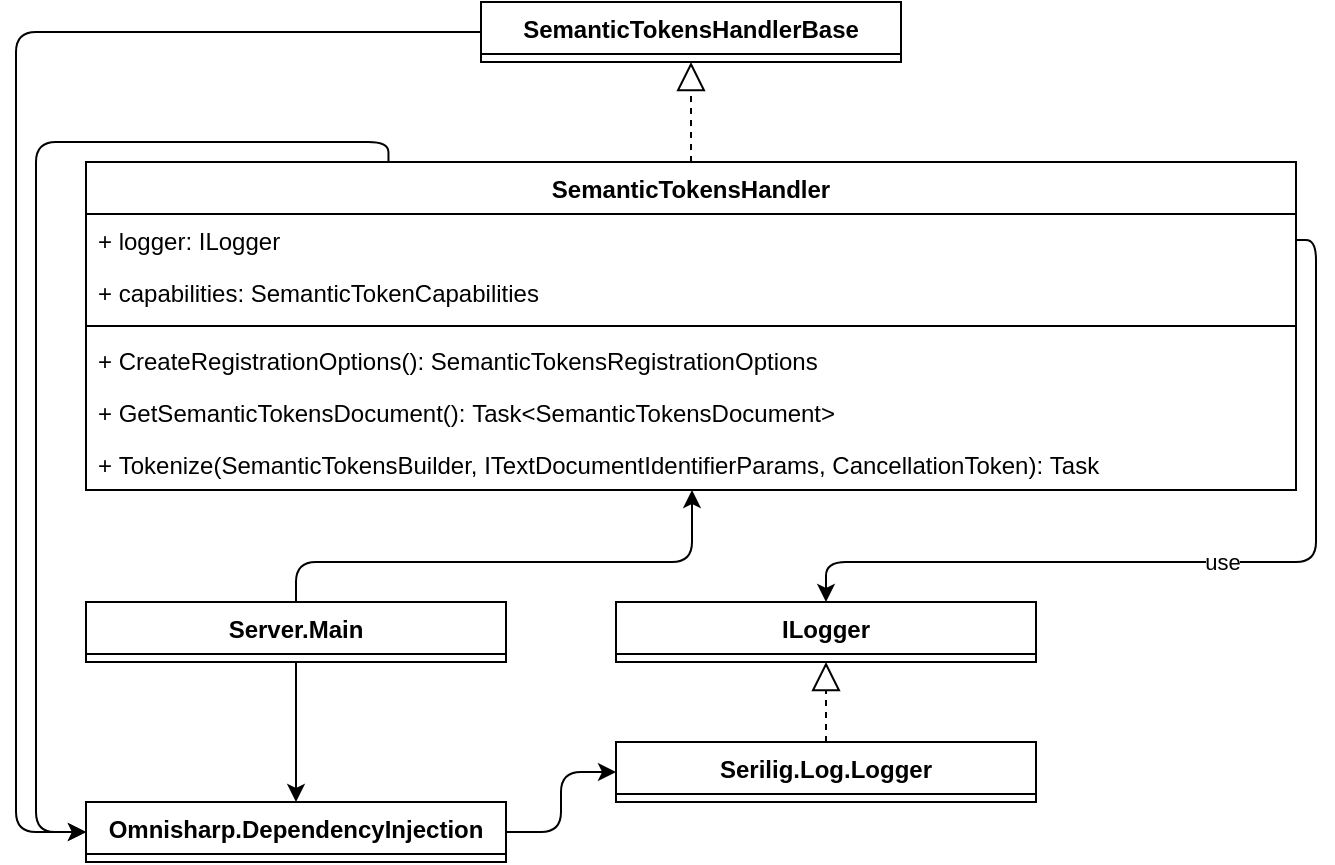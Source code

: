 <mxfile>
    <diagram id="aBlWVt4I5UjPpBRLtE5I" name="server">
        <mxGraphModel dx="1136" dy="603" grid="1" gridSize="10" guides="1" tooltips="1" connect="1" arrows="1" fold="1" page="1" pageScale="1" pageWidth="850" pageHeight="1100" math="0" shadow="0">
            <root>
                <mxCell id="0"/>
                <mxCell id="1" parent="0"/>
                <mxCell id="37" style="edgeStyle=orthogonalEdgeStyle;html=1;exitX=0;exitY=0.5;exitDx=0;exitDy=0;" parent="1" source="2" target="29" edge="1">
                    <mxGeometry relative="1" as="geometry">
                        <Array as="points">
                            <mxPoint x="160" y="345"/>
                            <mxPoint x="160" y="745"/>
                        </Array>
                    </mxGeometry>
                </mxCell>
                <mxCell id="2" value="SemanticTokensHandlerBase" style="swimlane;fontStyle=1;align=center;verticalAlign=top;childLayout=stackLayout;horizontal=1;startSize=26;horizontalStack=0;resizeParent=1;resizeParentMax=0;resizeLast=0;collapsible=1;marginBottom=0;" parent="1" vertex="1" collapsed="1">
                    <mxGeometry x="392.5" y="330" width="210" height="30" as="geometry">
                        <mxRectangle x="280" y="310" width="200" height="86" as="alternateBounds"/>
                    </mxGeometry>
                </mxCell>
                <mxCell id="3" value="+ field: type" style="text;strokeColor=none;fillColor=none;align=left;verticalAlign=top;spacingLeft=4;spacingRight=4;overflow=hidden;rotatable=0;points=[[0,0.5],[1,0.5]];portConstraint=eastwest;" parent="2" vertex="1">
                    <mxGeometry y="26" width="200" height="26" as="geometry"/>
                </mxCell>
                <mxCell id="4" value="" style="line;strokeWidth=1;fillColor=none;align=left;verticalAlign=middle;spacingTop=-1;spacingLeft=3;spacingRight=3;rotatable=0;labelPosition=right;points=[];portConstraint=eastwest;strokeColor=inherit;" parent="2" vertex="1">
                    <mxGeometry y="52" width="200" height="8" as="geometry"/>
                </mxCell>
                <mxCell id="5" value="+ method(type): type" style="text;strokeColor=none;fillColor=none;align=left;verticalAlign=top;spacingLeft=4;spacingRight=4;overflow=hidden;rotatable=0;points=[[0,0.5],[1,0.5]];portConstraint=eastwest;" parent="2" vertex="1">
                    <mxGeometry y="60" width="200" height="26" as="geometry"/>
                </mxCell>
                <mxCell id="36" style="edgeStyle=orthogonalEdgeStyle;html=1;exitX=0.25;exitY=0;exitDx=0;exitDy=0;" parent="1" source="6" target="29" edge="1">
                    <mxGeometry relative="1" as="geometry">
                        <Array as="points">
                            <mxPoint x="346" y="400"/>
                            <mxPoint x="170" y="400"/>
                            <mxPoint x="170" y="745"/>
                        </Array>
                    </mxGeometry>
                </mxCell>
                <mxCell id="6" value="SemanticTokensHandler" style="swimlane;fontStyle=1;align=center;verticalAlign=top;childLayout=stackLayout;horizontal=1;startSize=26;horizontalStack=0;resizeParent=1;resizeParentMax=0;resizeLast=0;collapsible=1;marginBottom=0;" parent="1" vertex="1">
                    <mxGeometry x="195" y="410" width="605" height="164" as="geometry">
                        <mxRectangle x="190" y="410" width="210" height="30" as="alternateBounds"/>
                    </mxGeometry>
                </mxCell>
                <mxCell id="7" value="+ logger: ILogger" style="text;strokeColor=none;fillColor=none;align=left;verticalAlign=top;spacingLeft=4;spacingRight=4;overflow=hidden;rotatable=0;points=[[0,0.5],[1,0.5]];portConstraint=eastwest;" parent="6" vertex="1">
                    <mxGeometry y="26" width="605" height="26" as="geometry"/>
                </mxCell>
                <mxCell id="23" value="+ capabilities: SemanticTokenCapabilities" style="text;strokeColor=none;fillColor=none;align=left;verticalAlign=top;spacingLeft=4;spacingRight=4;overflow=hidden;rotatable=0;points=[[0,0.5],[1,0.5]];portConstraint=eastwest;" parent="6" vertex="1">
                    <mxGeometry y="52" width="605" height="26" as="geometry"/>
                </mxCell>
                <mxCell id="8" value="" style="line;strokeWidth=1;fillColor=none;align=left;verticalAlign=middle;spacingTop=-1;spacingLeft=3;spacingRight=3;rotatable=0;labelPosition=right;points=[];portConstraint=eastwest;strokeColor=inherit;" parent="6" vertex="1">
                    <mxGeometry y="78" width="605" height="8" as="geometry"/>
                </mxCell>
                <mxCell id="9" value="+ CreateRegistrationOptions(): SemanticTokensRegistrationOptions" style="text;strokeColor=none;fillColor=none;align=left;verticalAlign=top;spacingLeft=4;spacingRight=4;overflow=hidden;rotatable=0;points=[[0,0.5],[1,0.5]];portConstraint=eastwest;" parent="6" vertex="1">
                    <mxGeometry y="86" width="605" height="26" as="geometry"/>
                </mxCell>
                <mxCell id="21" value="+ GetSemanticTokensDocument(): Task&lt;SemanticTokensDocument&gt;" style="text;strokeColor=none;fillColor=none;align=left;verticalAlign=top;spacingLeft=4;spacingRight=4;overflow=hidden;rotatable=0;points=[[0,0.5],[1,0.5]];portConstraint=eastwest;" parent="6" vertex="1">
                    <mxGeometry y="112" width="605" height="26" as="geometry"/>
                </mxCell>
                <mxCell id="22" value="+ Tokenize(SemanticTokensBuilder, ITextDocumentIdentifierParams, CancellationToken): Task" style="text;strokeColor=none;fillColor=none;align=left;verticalAlign=top;spacingLeft=4;spacingRight=4;overflow=hidden;rotatable=0;points=[[0,0.5],[1,0.5]];portConstraint=eastwest;" parent="6" vertex="1">
                    <mxGeometry y="138" width="605" height="26" as="geometry"/>
                </mxCell>
                <mxCell id="10" value="" style="endArrow=block;dashed=1;endFill=0;endSize=12;html=1;" parent="1" source="6" target="2" edge="1">
                    <mxGeometry width="160" relative="1" as="geometry">
                        <mxPoint x="210" y="550" as="sourcePoint"/>
                        <mxPoint x="370" y="550" as="targetPoint"/>
                    </mxGeometry>
                </mxCell>
                <mxCell id="15" style="edgeStyle=orthogonalEdgeStyle;html=1;exitX=0.5;exitY=0;exitDx=0;exitDy=0;" parent="1" source="11" target="6" edge="1">
                    <mxGeometry relative="1" as="geometry">
                        <Array as="points">
                            <mxPoint x="300" y="610"/>
                            <mxPoint x="498" y="610"/>
                        </Array>
                    </mxGeometry>
                </mxCell>
                <mxCell id="35" style="edgeStyle=orthogonalEdgeStyle;html=1;exitX=0.5;exitY=1;exitDx=0;exitDy=0;" parent="1" source="11" target="29" edge="1">
                    <mxGeometry relative="1" as="geometry"/>
                </mxCell>
                <mxCell id="11" value="Server.Main" style="swimlane;fontStyle=1;align=center;verticalAlign=top;childLayout=stackLayout;horizontal=1;startSize=26;horizontalStack=0;resizeParent=1;resizeParentMax=0;resizeLast=0;collapsible=1;marginBottom=0;" parent="1" vertex="1" collapsed="1">
                    <mxGeometry x="195" y="630" width="210" height="30" as="geometry">
                        <mxRectangle x="280" y="310" width="200" height="86" as="alternateBounds"/>
                    </mxGeometry>
                </mxCell>
                <mxCell id="12" value="+ field: type" style="text;strokeColor=none;fillColor=none;align=left;verticalAlign=top;spacingLeft=4;spacingRight=4;overflow=hidden;rotatable=0;points=[[0,0.5],[1,0.5]];portConstraint=eastwest;" parent="11" vertex="1">
                    <mxGeometry y="26" width="200" height="26" as="geometry"/>
                </mxCell>
                <mxCell id="13" value="" style="line;strokeWidth=1;fillColor=none;align=left;verticalAlign=middle;spacingTop=-1;spacingLeft=3;spacingRight=3;rotatable=0;labelPosition=right;points=[];portConstraint=eastwest;strokeColor=inherit;" parent="11" vertex="1">
                    <mxGeometry y="52" width="200" height="8" as="geometry"/>
                </mxCell>
                <mxCell id="14" value="+ method(type): type" style="text;strokeColor=none;fillColor=none;align=left;verticalAlign=top;spacingLeft=4;spacingRight=4;overflow=hidden;rotatable=0;points=[[0,0.5],[1,0.5]];portConstraint=eastwest;" parent="11" vertex="1">
                    <mxGeometry y="60" width="200" height="26" as="geometry"/>
                </mxCell>
                <mxCell id="16" value="ILogger" style="swimlane;fontStyle=1;align=center;verticalAlign=top;childLayout=stackLayout;horizontal=1;startSize=26;horizontalStack=0;resizeParent=1;resizeParentMax=0;resizeLast=0;collapsible=1;marginBottom=0;" parent="1" vertex="1" collapsed="1">
                    <mxGeometry x="460" y="630" width="210" height="30" as="geometry">
                        <mxRectangle x="280" y="310" width="200" height="86" as="alternateBounds"/>
                    </mxGeometry>
                </mxCell>
                <mxCell id="17" value="+ field: type" style="text;strokeColor=none;fillColor=none;align=left;verticalAlign=top;spacingLeft=4;spacingRight=4;overflow=hidden;rotatable=0;points=[[0,0.5],[1,0.5]];portConstraint=eastwest;" parent="16" vertex="1">
                    <mxGeometry y="26" width="200" height="26" as="geometry"/>
                </mxCell>
                <mxCell id="18" value="" style="line;strokeWidth=1;fillColor=none;align=left;verticalAlign=middle;spacingTop=-1;spacingLeft=3;spacingRight=3;rotatable=0;labelPosition=right;points=[];portConstraint=eastwest;strokeColor=inherit;" parent="16" vertex="1">
                    <mxGeometry y="52" width="200" height="8" as="geometry"/>
                </mxCell>
                <mxCell id="19" value="+ method(type): type" style="text;strokeColor=none;fillColor=none;align=left;verticalAlign=top;spacingLeft=4;spacingRight=4;overflow=hidden;rotatable=0;points=[[0,0.5],[1,0.5]];portConstraint=eastwest;" parent="16" vertex="1">
                    <mxGeometry y="60" width="200" height="26" as="geometry"/>
                </mxCell>
                <mxCell id="20" value="use" style="edgeStyle=orthogonalEdgeStyle;html=1;exitX=1;exitY=0.5;exitDx=0;exitDy=0;" parent="1" source="7" target="16" edge="1">
                    <mxGeometry relative="1" as="geometry">
                        <Array as="points">
                            <mxPoint x="810" y="449"/>
                            <mxPoint x="810" y="610"/>
                            <mxPoint x="565" y="610"/>
                        </Array>
                    </mxGeometry>
                </mxCell>
                <mxCell id="24" value="Serilig.Log.Logger" style="swimlane;fontStyle=1;align=center;verticalAlign=top;childLayout=stackLayout;horizontal=1;startSize=26;horizontalStack=0;resizeParent=1;resizeParentMax=0;resizeLast=0;collapsible=1;marginBottom=0;" parent="1" vertex="1" collapsed="1">
                    <mxGeometry x="460" y="700" width="210" height="30" as="geometry">
                        <mxRectangle x="280" y="310" width="200" height="86" as="alternateBounds"/>
                    </mxGeometry>
                </mxCell>
                <mxCell id="25" value="+ field: type" style="text;strokeColor=none;fillColor=none;align=left;verticalAlign=top;spacingLeft=4;spacingRight=4;overflow=hidden;rotatable=0;points=[[0,0.5],[1,0.5]];portConstraint=eastwest;" parent="24" vertex="1">
                    <mxGeometry y="26" width="200" height="26" as="geometry"/>
                </mxCell>
                <mxCell id="26" value="" style="line;strokeWidth=1;fillColor=none;align=left;verticalAlign=middle;spacingTop=-1;spacingLeft=3;spacingRight=3;rotatable=0;labelPosition=right;points=[];portConstraint=eastwest;strokeColor=inherit;" parent="24" vertex="1">
                    <mxGeometry y="52" width="200" height="8" as="geometry"/>
                </mxCell>
                <mxCell id="27" value="+ method(type): type" style="text;strokeColor=none;fillColor=none;align=left;verticalAlign=top;spacingLeft=4;spacingRight=4;overflow=hidden;rotatable=0;points=[[0,0.5],[1,0.5]];portConstraint=eastwest;" parent="24" vertex="1">
                    <mxGeometry y="60" width="200" height="26" as="geometry"/>
                </mxCell>
                <mxCell id="28" value="" style="endArrow=block;dashed=1;endFill=0;endSize=12;html=1;" parent="1" source="24" target="16" edge="1">
                    <mxGeometry width="160" relative="1" as="geometry">
                        <mxPoint x="507.5" y="420" as="sourcePoint"/>
                        <mxPoint x="507.5" y="370" as="targetPoint"/>
                    </mxGeometry>
                </mxCell>
                <mxCell id="33" style="edgeStyle=orthogonalEdgeStyle;html=1;exitX=1;exitY=0.5;exitDx=0;exitDy=0;" parent="1" source="29" target="24" edge="1">
                    <mxGeometry relative="1" as="geometry"/>
                </mxCell>
                <mxCell id="29" value="Omnisharp.DependencyInjection" style="swimlane;fontStyle=1;align=center;verticalAlign=top;childLayout=stackLayout;horizontal=1;startSize=26;horizontalStack=0;resizeParent=1;resizeParentMax=0;resizeLast=0;collapsible=1;marginBottom=0;" parent="1" vertex="1" collapsed="1">
                    <mxGeometry x="195" y="730" width="210" height="30" as="geometry">
                        <mxRectangle x="280" y="310" width="200" height="86" as="alternateBounds"/>
                    </mxGeometry>
                </mxCell>
                <mxCell id="30" value="+ field: type" style="text;strokeColor=none;fillColor=none;align=left;verticalAlign=top;spacingLeft=4;spacingRight=4;overflow=hidden;rotatable=0;points=[[0,0.5],[1,0.5]];portConstraint=eastwest;" parent="29" vertex="1">
                    <mxGeometry y="26" width="200" height="26" as="geometry"/>
                </mxCell>
                <mxCell id="31" value="" style="line;strokeWidth=1;fillColor=none;align=left;verticalAlign=middle;spacingTop=-1;spacingLeft=3;spacingRight=3;rotatable=0;labelPosition=right;points=[];portConstraint=eastwest;strokeColor=inherit;" parent="29" vertex="1">
                    <mxGeometry y="52" width="200" height="8" as="geometry"/>
                </mxCell>
                <mxCell id="32" value="+ method(type): type" style="text;strokeColor=none;fillColor=none;align=left;verticalAlign=top;spacingLeft=4;spacingRight=4;overflow=hidden;rotatable=0;points=[[0,0.5],[1,0.5]];portConstraint=eastwest;" parent="29" vertex="1">
                    <mxGeometry y="60" width="200" height="26" as="geometry"/>
                </mxCell>
            </root>
        </mxGraphModel>
    </diagram>
    <diagram id="KsTVqhw606bnXEXugC_U" name="client">
        <mxGraphModel dx="783" dy="392" grid="1" gridSize="10" guides="1" tooltips="1" connect="1" arrows="1" fold="1" page="1" pageScale="1" pageWidth="850" pageHeight="1100" math="0" shadow="0">
            <root>
                <mxCell id="0"/>
                <mxCell id="1" parent="0"/>
                <mxCell id="5h8z5KrqR7GJgqfAUA-k-1" value="extension.ts" style="swimlane;fontStyle=1;align=center;verticalAlign=top;childLayout=stackLayout;horizontal=1;startSize=26;horizontalStack=0;resizeParent=1;resizeParentMax=0;resizeLast=0;collapsible=1;marginBottom=0;" vertex="1" parent="1">
                    <mxGeometry x="240" y="267" width="260" height="112" as="geometry"/>
                </mxCell>
                <mxCell id="5h8z5KrqR7GJgqfAUA-k-2" value="- client: LanguageClient" style="text;strokeColor=none;fillColor=none;align=left;verticalAlign=top;spacingLeft=4;spacingRight=4;overflow=hidden;rotatable=0;points=[[0,0.5],[1,0.5]];portConstraint=eastwest;" vertex="1" parent="5h8z5KrqR7GJgqfAUA-k-1">
                    <mxGeometry y="26" width="260" height="26" as="geometry"/>
                </mxCell>
                <mxCell id="5h8z5KrqR7GJgqfAUA-k-3" value="" style="line;strokeWidth=1;fillColor=none;align=left;verticalAlign=middle;spacingTop=-1;spacingLeft=3;spacingRight=3;rotatable=0;labelPosition=right;points=[];portConstraint=eastwest;strokeColor=inherit;" vertex="1" parent="5h8z5KrqR7GJgqfAUA-k-1">
                    <mxGeometry y="52" width="260" height="8" as="geometry"/>
                </mxCell>
                <mxCell id="5h8z5KrqR7GJgqfAUA-k-4" value="+ activate(ExtensionContext): unit" style="text;strokeColor=none;fillColor=none;align=left;verticalAlign=top;spacingLeft=4;spacingRight=4;overflow=hidden;rotatable=0;points=[[0,0.5],[1,0.5]];portConstraint=eastwest;" vertex="1" parent="5h8z5KrqR7GJgqfAUA-k-1">
                    <mxGeometry y="60" width="260" height="26" as="geometry"/>
                </mxCell>
                <mxCell id="5h8z5KrqR7GJgqfAUA-k-5" value="+ deactivate(): Promise&lt;void&gt;" style="text;strokeColor=none;fillColor=none;align=left;verticalAlign=top;spacingLeft=4;spacingRight=4;overflow=hidden;rotatable=0;points=[[0,0.5],[1,0.5]];portConstraint=eastwest;" vertex="1" parent="5h8z5KrqR7GJgqfAUA-k-1">
                    <mxGeometry y="86" width="260" height="26" as="geometry"/>
                </mxCell>
                <mxCell id="5h8z5KrqR7GJgqfAUA-k-6" value="LanguageClient" style="swimlane;fontStyle=1;align=center;verticalAlign=top;childLayout=stackLayout;horizontal=1;startSize=26;horizontalStack=0;resizeParent=1;resizeParentMax=0;resizeLast=0;collapsible=1;marginBottom=0;" vertex="1" collapsed="1" parent="1">
                    <mxGeometry x="40" y="242" width="140" height="30" as="geometry">
                        <mxRectangle x="490" y="290" width="260" height="112" as="alternateBounds"/>
                    </mxGeometry>
                </mxCell>
                <mxCell id="5h8z5KrqR7GJgqfAUA-k-7" value="- client: LanguageClient" style="text;strokeColor=none;fillColor=none;align=left;verticalAlign=top;spacingLeft=4;spacingRight=4;overflow=hidden;rotatable=0;points=[[0,0.5],[1,0.5]];portConstraint=eastwest;" vertex="1" parent="5h8z5KrqR7GJgqfAUA-k-6">
                    <mxGeometry y="26" width="260" height="26" as="geometry"/>
                </mxCell>
                <mxCell id="5h8z5KrqR7GJgqfAUA-k-8" value="" style="line;strokeWidth=1;fillColor=none;align=left;verticalAlign=middle;spacingTop=-1;spacingLeft=3;spacingRight=3;rotatable=0;labelPosition=right;points=[];portConstraint=eastwest;strokeColor=inherit;" vertex="1" parent="5h8z5KrqR7GJgqfAUA-k-6">
                    <mxGeometry y="52" width="260" height="8" as="geometry"/>
                </mxCell>
                <mxCell id="5h8z5KrqR7GJgqfAUA-k-9" value="+ activate(ExtensionContext): unit" style="text;strokeColor=none;fillColor=none;align=left;verticalAlign=top;spacingLeft=4;spacingRight=4;overflow=hidden;rotatable=0;points=[[0,0.5],[1,0.5]];portConstraint=eastwest;" vertex="1" parent="5h8z5KrqR7GJgqfAUA-k-6">
                    <mxGeometry y="60" width="260" height="26" as="geometry"/>
                </mxCell>
                <mxCell id="5h8z5KrqR7GJgqfAUA-k-10" value="+ deactivate(): Promise&lt;void&gt;" style="text;strokeColor=none;fillColor=none;align=left;verticalAlign=top;spacingLeft=4;spacingRight=4;overflow=hidden;rotatable=0;points=[[0,0.5],[1,0.5]];portConstraint=eastwest;" vertex="1" parent="5h8z5KrqR7GJgqfAUA-k-6">
                    <mxGeometry y="86" width="260" height="26" as="geometry"/>
                </mxCell>
                <mxCell id="5h8z5KrqR7GJgqfAUA-k-11" value="LanguageClientOptions" style="swimlane;fontStyle=1;align=center;verticalAlign=top;childLayout=stackLayout;horizontal=1;startSize=26;horizontalStack=0;resizeParent=1;resizeParentMax=0;resizeLast=0;collapsible=1;marginBottom=0;" vertex="1" collapsed="1" parent="1">
                    <mxGeometry x="40" y="282" width="140" height="30" as="geometry">
                        <mxRectangle x="490" y="290" width="260" height="112" as="alternateBounds"/>
                    </mxGeometry>
                </mxCell>
                <mxCell id="5h8z5KrqR7GJgqfAUA-k-12" value="- client: LanguageClient" style="text;strokeColor=none;fillColor=none;align=left;verticalAlign=top;spacingLeft=4;spacingRight=4;overflow=hidden;rotatable=0;points=[[0,0.5],[1,0.5]];portConstraint=eastwest;" vertex="1" parent="5h8z5KrqR7GJgqfAUA-k-11">
                    <mxGeometry y="26" width="260" height="26" as="geometry"/>
                </mxCell>
                <mxCell id="5h8z5KrqR7GJgqfAUA-k-13" value="" style="line;strokeWidth=1;fillColor=none;align=left;verticalAlign=middle;spacingTop=-1;spacingLeft=3;spacingRight=3;rotatable=0;labelPosition=right;points=[];portConstraint=eastwest;strokeColor=inherit;" vertex="1" parent="5h8z5KrqR7GJgqfAUA-k-11">
                    <mxGeometry y="52" width="260" height="8" as="geometry"/>
                </mxCell>
                <mxCell id="5h8z5KrqR7GJgqfAUA-k-14" value="+ activate(ExtensionContext): unit" style="text;strokeColor=none;fillColor=none;align=left;verticalAlign=top;spacingLeft=4;spacingRight=4;overflow=hidden;rotatable=0;points=[[0,0.5],[1,0.5]];portConstraint=eastwest;" vertex="1" parent="5h8z5KrqR7GJgqfAUA-k-11">
                    <mxGeometry y="60" width="260" height="26" as="geometry"/>
                </mxCell>
                <mxCell id="5h8z5KrqR7GJgqfAUA-k-15" value="+ deactivate(): Promise&lt;void&gt;" style="text;strokeColor=none;fillColor=none;align=left;verticalAlign=top;spacingLeft=4;spacingRight=4;overflow=hidden;rotatable=0;points=[[0,0.5],[1,0.5]];portConstraint=eastwest;" vertex="1" parent="5h8z5KrqR7GJgqfAUA-k-11">
                    <mxGeometry y="86" width="260" height="26" as="geometry"/>
                </mxCell>
                <mxCell id="5h8z5KrqR7GJgqfAUA-k-16" value="ServerOptions" style="swimlane;fontStyle=1;align=center;verticalAlign=top;childLayout=stackLayout;horizontal=1;startSize=26;horizontalStack=0;resizeParent=1;resizeParentMax=0;resizeLast=0;collapsible=1;marginBottom=0;" vertex="1" collapsed="1" parent="1">
                    <mxGeometry x="40" y="322" width="140" height="30" as="geometry">
                        <mxRectangle x="490" y="290" width="260" height="112" as="alternateBounds"/>
                    </mxGeometry>
                </mxCell>
                <mxCell id="5h8z5KrqR7GJgqfAUA-k-17" value="- client: LanguageClient" style="text;strokeColor=none;fillColor=none;align=left;verticalAlign=top;spacingLeft=4;spacingRight=4;overflow=hidden;rotatable=0;points=[[0,0.5],[1,0.5]];portConstraint=eastwest;" vertex="1" parent="5h8z5KrqR7GJgqfAUA-k-16">
                    <mxGeometry y="26" width="260" height="26" as="geometry"/>
                </mxCell>
                <mxCell id="5h8z5KrqR7GJgqfAUA-k-18" value="" style="line;strokeWidth=1;fillColor=none;align=left;verticalAlign=middle;spacingTop=-1;spacingLeft=3;spacingRight=3;rotatable=0;labelPosition=right;points=[];portConstraint=eastwest;strokeColor=inherit;" vertex="1" parent="5h8z5KrqR7GJgqfAUA-k-16">
                    <mxGeometry y="52" width="260" height="8" as="geometry"/>
                </mxCell>
                <mxCell id="5h8z5KrqR7GJgqfAUA-k-19" value="+ activate(ExtensionContext): unit" style="text;strokeColor=none;fillColor=none;align=left;verticalAlign=top;spacingLeft=4;spacingRight=4;overflow=hidden;rotatable=0;points=[[0,0.5],[1,0.5]];portConstraint=eastwest;" vertex="1" parent="5h8z5KrqR7GJgqfAUA-k-16">
                    <mxGeometry y="60" width="260" height="26" as="geometry"/>
                </mxCell>
                <mxCell id="5h8z5KrqR7GJgqfAUA-k-20" value="+ deactivate(): Promise&lt;void&gt;" style="text;strokeColor=none;fillColor=none;align=left;verticalAlign=top;spacingLeft=4;spacingRight=4;overflow=hidden;rotatable=0;points=[[0,0.5],[1,0.5]];portConstraint=eastwest;" vertex="1" parent="5h8z5KrqR7GJgqfAUA-k-16">
                    <mxGeometry y="86" width="260" height="26" as="geometry"/>
                </mxCell>
                <mxCell id="5h8z5KrqR7GJgqfAUA-k-21" value="Trace" style="swimlane;fontStyle=1;align=center;verticalAlign=top;childLayout=stackLayout;horizontal=1;startSize=26;horizontalStack=0;resizeParent=1;resizeParentMax=0;resizeLast=0;collapsible=1;marginBottom=0;" vertex="1" collapsed="1" parent="1">
                    <mxGeometry x="40" y="362" width="140" height="30" as="geometry">
                        <mxRectangle x="490" y="290" width="260" height="112" as="alternateBounds"/>
                    </mxGeometry>
                </mxCell>
                <mxCell id="5h8z5KrqR7GJgqfAUA-k-22" value="- client: LanguageClient" style="text;strokeColor=none;fillColor=none;align=left;verticalAlign=top;spacingLeft=4;spacingRight=4;overflow=hidden;rotatable=0;points=[[0,0.5],[1,0.5]];portConstraint=eastwest;" vertex="1" parent="5h8z5KrqR7GJgqfAUA-k-21">
                    <mxGeometry y="26" width="260" height="26" as="geometry"/>
                </mxCell>
                <mxCell id="5h8z5KrqR7GJgqfAUA-k-23" value="" style="line;strokeWidth=1;fillColor=none;align=left;verticalAlign=middle;spacingTop=-1;spacingLeft=3;spacingRight=3;rotatable=0;labelPosition=right;points=[];portConstraint=eastwest;strokeColor=inherit;" vertex="1" parent="5h8z5KrqR7GJgqfAUA-k-21">
                    <mxGeometry y="52" width="260" height="8" as="geometry"/>
                </mxCell>
                <mxCell id="5h8z5KrqR7GJgqfAUA-k-24" value="+ activate(ExtensionContext): unit" style="text;strokeColor=none;fillColor=none;align=left;verticalAlign=top;spacingLeft=4;spacingRight=4;overflow=hidden;rotatable=0;points=[[0,0.5],[1,0.5]];portConstraint=eastwest;" vertex="1" parent="5h8z5KrqR7GJgqfAUA-k-21">
                    <mxGeometry y="60" width="260" height="26" as="geometry"/>
                </mxCell>
                <mxCell id="5h8z5KrqR7GJgqfAUA-k-25" value="+ deactivate(): Promise&lt;void&gt;" style="text;strokeColor=none;fillColor=none;align=left;verticalAlign=top;spacingLeft=4;spacingRight=4;overflow=hidden;rotatable=0;points=[[0,0.5],[1,0.5]];portConstraint=eastwest;" vertex="1" parent="5h8z5KrqR7GJgqfAUA-k-21">
                    <mxGeometry y="86" width="260" height="26" as="geometry"/>
                </mxCell>
                <mxCell id="5h8z5KrqR7GJgqfAUA-k-26" value="abstract-extension" style="swimlane;fontStyle=1;align=center;verticalAlign=top;childLayout=stackLayout;horizontal=1;startSize=26;horizontalStack=0;resizeParent=1;resizeParentMax=0;resizeLast=0;collapsible=1;marginBottom=0;" vertex="1" parent="1">
                    <mxGeometry x="240" y="135" width="260" height="86" as="geometry"/>
                </mxCell>
                <mxCell id="5h8z5KrqR7GJgqfAUA-k-28" value="" style="line;strokeWidth=1;fillColor=none;align=left;verticalAlign=middle;spacingTop=-1;spacingLeft=3;spacingRight=3;rotatable=0;labelPosition=right;points=[];portConstraint=eastwest;strokeColor=inherit;" vertex="1" parent="5h8z5KrqR7GJgqfAUA-k-26">
                    <mxGeometry y="26" width="260" height="8" as="geometry"/>
                </mxCell>
                <mxCell id="5h8z5KrqR7GJgqfAUA-k-29" value="+ activate(ExtensionContext): unit" style="text;strokeColor=none;fillColor=none;align=left;verticalAlign=top;spacingLeft=4;spacingRight=4;overflow=hidden;rotatable=0;points=[[0,0.5],[1,0.5]];portConstraint=eastwest;" vertex="1" parent="5h8z5KrqR7GJgqfAUA-k-26">
                    <mxGeometry y="34" width="260" height="26" as="geometry"/>
                </mxCell>
                <mxCell id="5h8z5KrqR7GJgqfAUA-k-30" value="+ deactivate(): Promise&lt;void&gt;" style="text;strokeColor=none;fillColor=none;align=left;verticalAlign=top;spacingLeft=4;spacingRight=4;overflow=hidden;rotatable=0;points=[[0,0.5],[1,0.5]];portConstraint=eastwest;" vertex="1" parent="5h8z5KrqR7GJgqfAUA-k-26">
                    <mxGeometry y="60" width="260" height="26" as="geometry"/>
                </mxCell>
                <mxCell id="5h8z5KrqR7GJgqfAUA-k-31" value="" style="endArrow=block;dashed=1;endFill=0;endSize=12;html=1;" edge="1" parent="1" source="5h8z5KrqR7GJgqfAUA-k-1" target="5h8z5KrqR7GJgqfAUA-k-26">
                    <mxGeometry width="160" relative="1" as="geometry">
                        <mxPoint x="110" y="215" as="sourcePoint"/>
                        <mxPoint x="270" y="215" as="targetPoint"/>
                    </mxGeometry>
                </mxCell>
                <mxCell id="5h8z5KrqR7GJgqfAUA-k-32" value="Use" style="endArrow=open;endSize=12;dashed=1;html=1;" edge="1" parent="1" source="5h8z5KrqR7GJgqfAUA-k-6" target="5h8z5KrqR7GJgqfAUA-k-1">
                    <mxGeometry width="160" relative="1" as="geometry">
                        <mxPoint x="140" y="430" as="sourcePoint"/>
                        <mxPoint x="300" y="430" as="targetPoint"/>
                    </mxGeometry>
                </mxCell>
                <mxCell id="5h8z5KrqR7GJgqfAUA-k-33" value="Use" style="endArrow=open;endSize=12;dashed=1;html=1;" edge="1" parent="1" source="5h8z5KrqR7GJgqfAUA-k-11" target="5h8z5KrqR7GJgqfAUA-k-1">
                    <mxGeometry width="160" relative="1" as="geometry">
                        <mxPoint x="190" y="278.038" as="sourcePoint"/>
                        <mxPoint x="250" y="287.5" as="targetPoint"/>
                    </mxGeometry>
                </mxCell>
                <mxCell id="5h8z5KrqR7GJgqfAUA-k-34" value="Use" style="endArrow=open;endSize=12;dashed=1;html=1;" edge="1" parent="1" source="5h8z5KrqR7GJgqfAUA-k-16" target="5h8z5KrqR7GJgqfAUA-k-1">
                    <mxGeometry width="160" relative="1" as="geometry">
                        <mxPoint x="190" y="307.269" as="sourcePoint"/>
                        <mxPoint x="250" y="307.5" as="targetPoint"/>
                    </mxGeometry>
                </mxCell>
                <mxCell id="5h8z5KrqR7GJgqfAUA-k-35" value="Use" style="endArrow=open;endSize=12;dashed=1;html=1;" edge="1" parent="1" source="5h8z5KrqR7GJgqfAUA-k-21" target="5h8z5KrqR7GJgqfAUA-k-1">
                    <mxGeometry width="160" relative="1" as="geometry">
                        <mxPoint x="190" y="336.5" as="sourcePoint"/>
                        <mxPoint x="250" y="327.5" as="targetPoint"/>
                    </mxGeometry>
                </mxCell>
            </root>
        </mxGraphModel>
    </diagram>
    <diagram id="td8dCqDX6-KDKY8jjAFg" name="client-sequence">
        <mxGraphModel dx="1797" dy="473" grid="1" gridSize="10" guides="1" tooltips="1" connect="1" arrows="1" fold="1" page="1" pageScale="1" pageWidth="850" pageHeight="1100" math="0" shadow="0">
            <root>
                <mxCell id="0"/>
                <mxCell id="1" parent="0"/>
                <mxCell id="U58iBqLOsWSfpboWfFWe-1" value="extension.ts" style="shape=umlLifeline;perimeter=lifelinePerimeter;whiteSpace=wrap;html=1;container=1;collapsible=0;recursiveResize=0;outlineConnect=0;" vertex="1" parent="1">
                    <mxGeometry x="225" y="120" width="100" height="300" as="geometry"/>
                </mxCell>
                <mxCell id="U58iBqLOsWSfpboWfFWe-2" value="" style="html=1;points=[];perimeter=orthogonalPerimeter;" vertex="1" parent="U58iBqLOsWSfpboWfFWe-1">
                    <mxGeometry x="45" y="200" width="10" height="80" as="geometry"/>
                </mxCell>
                <mxCell id="U58iBqLOsWSfpboWfFWe-4" value="" style="html=1;points=[];perimeter=orthogonalPerimeter;" vertex="1" parent="U58iBqLOsWSfpboWfFWe-1">
                    <mxGeometry x="45" y="60" width="10" height="30" as="geometry"/>
                </mxCell>
                <mxCell id="U58iBqLOsWSfpboWfFWe-7" value="vs code" style="shape=umlLifeline;perimeter=lifelinePerimeter;whiteSpace=wrap;html=1;container=1;collapsible=0;recursiveResize=0;outlineConnect=0;" vertex="1" parent="1">
                    <mxGeometry x="20" y="120" width="100" height="300" as="geometry"/>
                </mxCell>
                <mxCell id="U58iBqLOsWSfpboWfFWe-8" value="" style="html=1;points=[];perimeter=orthogonalPerimeter;" vertex="1" parent="U58iBqLOsWSfpboWfFWe-7">
                    <mxGeometry x="45" y="200" width="10" height="80" as="geometry"/>
                </mxCell>
                <mxCell id="U58iBqLOsWSfpboWfFWe-10" value="" style="html=1;points=[];perimeter=orthogonalPerimeter;" vertex="1" parent="U58iBqLOsWSfpboWfFWe-7">
                    <mxGeometry x="45" y="60" width="10" height="30" as="geometry"/>
                </mxCell>
                <mxCell id="U58iBqLOsWSfpboWfFWe-5" value="Инициализация расширений" style="html=1;verticalAlign=bottom;endArrow=block;entryX=0;entryY=0;" edge="1" target="U58iBqLOsWSfpboWfFWe-4" parent="1" source="U58iBqLOsWSfpboWfFWe-10">
                    <mxGeometry relative="1" as="geometry">
                        <mxPoint x="125" y="180" as="sourcePoint"/>
                    </mxGeometry>
                </mxCell>
                <mxCell id="U58iBqLOsWSfpboWfFWe-6" value="Команда добавления &lt;br&gt;обработчика файлов&amp;nbsp;.smpl.dssh" style="html=1;verticalAlign=bottom;endArrow=open;dashed=1;endSize=8;exitX=0;exitY=0.95;" edge="1" source="U58iBqLOsWSfpboWfFWe-4" parent="1" target="U58iBqLOsWSfpboWfFWe-10">
                    <mxGeometry relative="1" as="geometry">
                        <mxPoint x="200" y="256" as="targetPoint"/>
                        <mxPoint as="offset"/>
                    </mxGeometry>
                </mxCell>
                <mxCell id="U58iBqLOsWSfpboWfFWe-13" value="(начало работы)" style="html=1;verticalAlign=bottom;endArrow=block;startArrow=oval;startFill=1;" edge="1" parent="1" target="U58iBqLOsWSfpboWfFWe-10">
                    <mxGeometry relative="1" as="geometry">
                        <mxPoint x="-40" y="180" as="sourcePoint"/>
                        <mxPoint x="280" y="190" as="targetPoint"/>
                    </mxGeometry>
                </mxCell>
                <mxCell id="U58iBqLOsWSfpboWfFWe-14" value="Первое открытие &lt;br&gt;файла&amp;nbsp;.smpl.dssh" style="html=1;verticalAlign=bottom;startArrow=oval;endArrow=block;startSize=8;" edge="1" parent="1" target="U58iBqLOsWSfpboWfFWe-8">
                    <mxGeometry relative="1" as="geometry">
                        <mxPoint x="-40" y="320" as="sourcePoint"/>
                        <mxPoint x="270" y="310" as="targetPoint"/>
                    </mxGeometry>
                </mxCell>
                <mxCell id="U58iBqLOsWSfpboWfFWe-15" value="Активация расширения" style="html=1;verticalAlign=bottom;endArrow=block;" edge="1" parent="1" source="U58iBqLOsWSfpboWfFWe-8" target="U58iBqLOsWSfpboWfFWe-2">
                    <mxGeometry relative="1" as="geometry">
                        <mxPoint x="85.0" y="190" as="sourcePoint"/>
                        <mxPoint x="280" y="190" as="targetPoint"/>
                        <Array as="points">
                            <mxPoint x="170" y="320"/>
                        </Array>
                    </mxGeometry>
                </mxCell>
                <mxCell id="U58iBqLOsWSfpboWfFWe-16" value="Языковой сервер" style="shape=umlLifeline;perimeter=lifelinePerimeter;whiteSpace=wrap;html=1;container=1;collapsible=0;recursiveResize=0;outlineConnect=0;" vertex="1" parent="1">
                    <mxGeometry x="390" y="120" width="100" height="300" as="geometry"/>
                </mxCell>
                <mxCell id="U58iBqLOsWSfpboWfFWe-17" value="" style="html=1;points=[];perimeter=orthogonalPerimeter;" vertex="1" parent="U58iBqLOsWSfpboWfFWe-16">
                    <mxGeometry x="45" y="200" width="10" height="40" as="geometry"/>
                </mxCell>
                <mxCell id="U58iBqLOsWSfpboWfFWe-19" value="Команда запуска" style="html=1;verticalAlign=bottom;endArrow=block;" edge="1" parent="1" source="U58iBqLOsWSfpboWfFWe-2" target="U58iBqLOsWSfpboWfFWe-17">
                    <mxGeometry relative="1" as="geometry">
                        <mxPoint x="85.0" y="330" as="sourcePoint"/>
                        <mxPoint x="280" y="330" as="targetPoint"/>
                        <Array as="points">
                            <mxPoint x="360" y="320"/>
                        </Array>
                    </mxGeometry>
                </mxCell>
                <mxCell id="U58iBqLOsWSfpboWfFWe-20" value="Сообщение об успешном&lt;br&gt;запуске" style="html=1;verticalAlign=bottom;endArrow=open;dashed=1;endSize=8;" edge="1" parent="1" source="U58iBqLOsWSfpboWfFWe-17" target="U58iBqLOsWSfpboWfFWe-2">
                    <mxGeometry relative="1" as="geometry">
                        <mxPoint x="85.0" y="218.5" as="targetPoint"/>
                        <mxPoint x="280" y="218.5" as="sourcePoint"/>
                        <Array as="points">
                            <mxPoint x="360" y="360"/>
                        </Array>
                        <mxPoint as="offset"/>
                    </mxGeometry>
                </mxCell>
                <mxCell id="U58iBqLOsWSfpboWfFWe-21" value="Возврат управления&lt;br&gt;(сигнал успешной активации)" style="html=1;verticalAlign=bottom;endArrow=open;dashed=1;endSize=8;" edge="1" parent="1" source="U58iBqLOsWSfpboWfFWe-2" target="U58iBqLOsWSfpboWfFWe-8">
                    <mxGeometry relative="1" as="geometry">
                        <mxPoint x="290" y="370" as="targetPoint"/>
                        <mxPoint x="445" y="370" as="sourcePoint"/>
                        <Array as="points">
                            <mxPoint x="160" y="400"/>
                        </Array>
                        <mxPoint as="offset"/>
                    </mxGeometry>
                </mxCell>
            </root>
        </mxGraphModel>
    </diagram>
</mxfile>